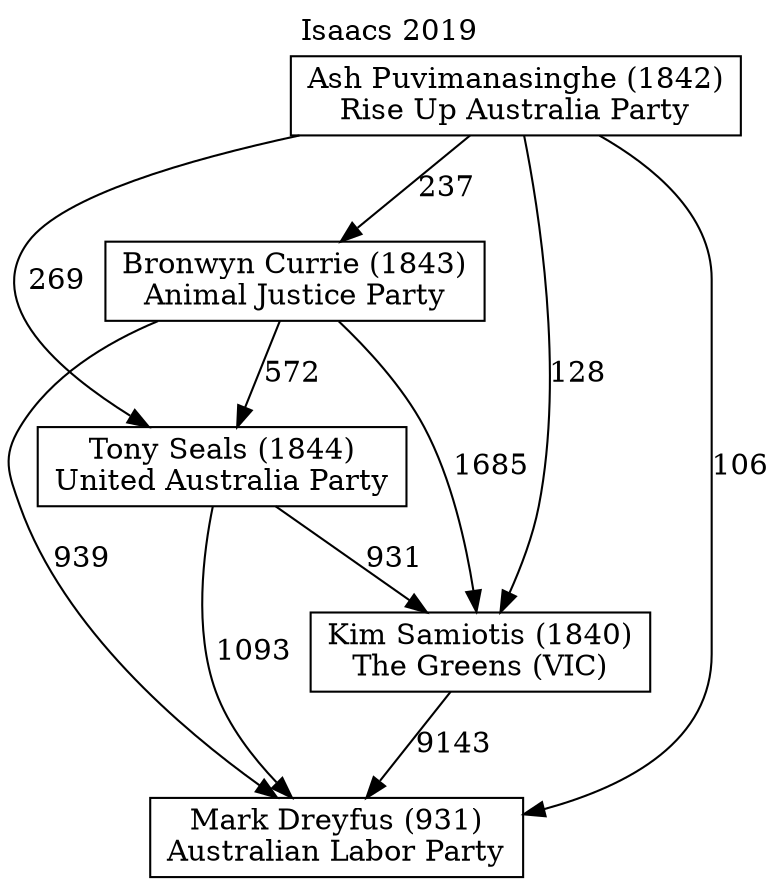 // House preference flow
digraph "Mark Dreyfus (931)_Isaacs_2019" {
	graph [label="Isaacs 2019" labelloc=t mclimit=10]
	node [shape=box]
	"Mark Dreyfus (931)" [label="Mark Dreyfus (931)
Australian Labor Party"]
	"Kim Samiotis (1840)" [label="Kim Samiotis (1840)
The Greens (VIC)"]
	"Tony Seals (1844)" [label="Tony Seals (1844)
United Australia Party"]
	"Bronwyn Currie (1843)" [label="Bronwyn Currie (1843)
Animal Justice Party"]
	"Ash Puvimanasinghe (1842)" [label="Ash Puvimanasinghe (1842)
Rise Up Australia Party"]
	"Kim Samiotis (1840)" -> "Mark Dreyfus (931)" [label=9143]
	"Tony Seals (1844)" -> "Kim Samiotis (1840)" [label=931]
	"Bronwyn Currie (1843)" -> "Tony Seals (1844)" [label=572]
	"Ash Puvimanasinghe (1842)" -> "Bronwyn Currie (1843)" [label=237]
	"Tony Seals (1844)" -> "Mark Dreyfus (931)" [label=1093]
	"Bronwyn Currie (1843)" -> "Mark Dreyfus (931)" [label=939]
	"Ash Puvimanasinghe (1842)" -> "Mark Dreyfus (931)" [label=106]
	"Ash Puvimanasinghe (1842)" -> "Tony Seals (1844)" [label=269]
	"Bronwyn Currie (1843)" -> "Kim Samiotis (1840)" [label=1685]
	"Ash Puvimanasinghe (1842)" -> "Kim Samiotis (1840)" [label=128]
}

